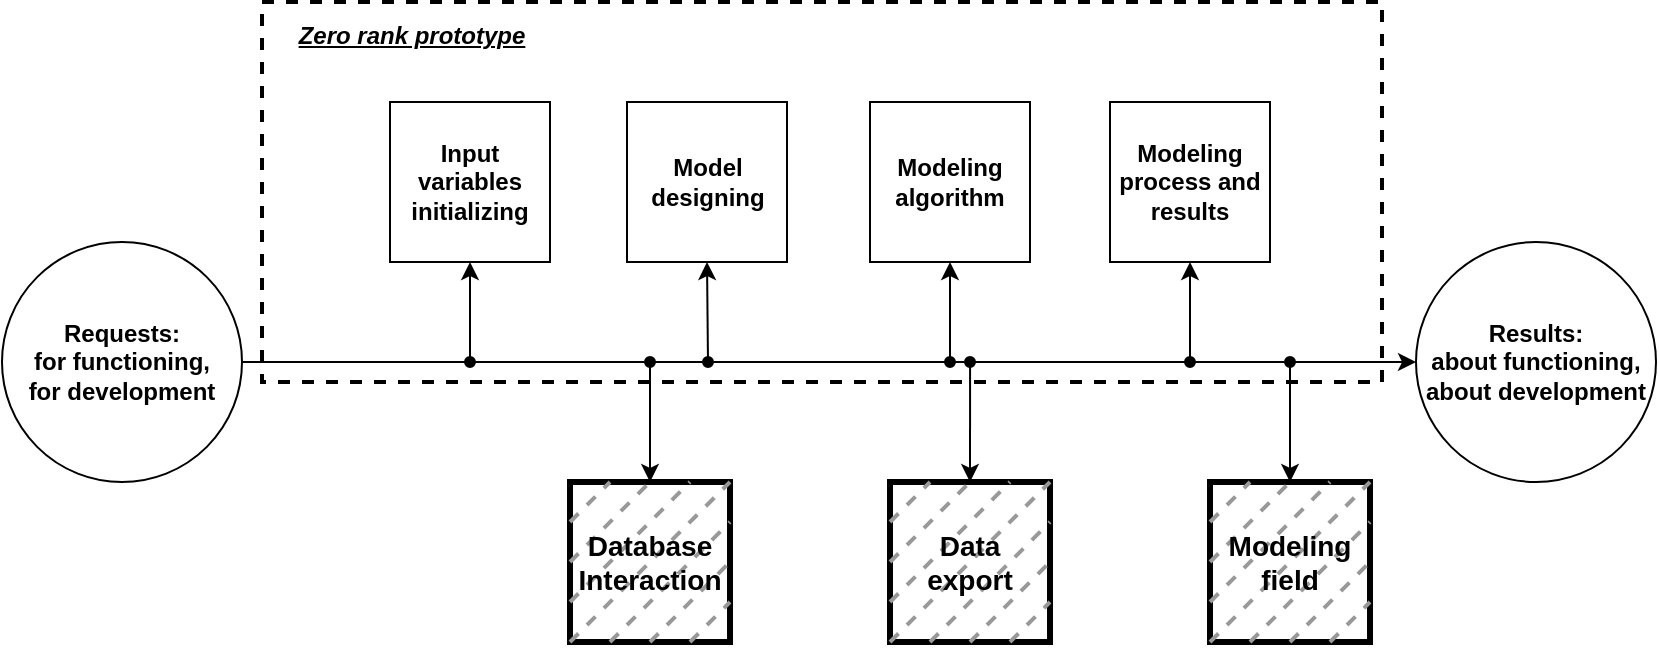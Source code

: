 <mxfile version="13.0.1" type="google"><diagram id="xEJ6SfC2HBzln0vdkTqy" name="Page-1"><mxGraphModel dx="782" dy="483" grid="1" gridSize="10" guides="1" tooltips="1" connect="1" arrows="1" fold="1" page="1" pageScale="1" pageWidth="827" pageHeight="1169" math="0" shadow="0"><root><mxCell id="0"/><mxCell id="1" parent="0"/><mxCell id="wIq5wJt1KiGB1cdl9-gl-30" value="" style="rounded=0;whiteSpace=wrap;html=1;strokeWidth=2;fillColor=none;dashed=1;perimeterSpacing=0;" vertex="1" parent="1"><mxGeometry x="130" y="80" width="560" height="190" as="geometry"/></mxCell><mxCell id="wIq5wJt1KiGB1cdl9-gl-32" style="edgeStyle=none;rounded=0;orthogonalLoop=1;jettySize=auto;html=1;exitX=0.5;exitY=0;exitDx=0;exitDy=0;startArrow=classic;startFill=1;endArrow=none;endFill=0;" edge="1" parent="1" source="wIq5wJt1KiGB1cdl9-gl-2"><mxGeometry relative="1" as="geometry"><mxPoint x="324" y="260" as="targetPoint"/></mxGeometry></mxCell><mxCell id="wIq5wJt1KiGB1cdl9-gl-2" value="" style="whiteSpace=wrap;html=1;aspect=fixed;horizontal=1;verticalAlign=middle;labelBackgroundColor=#ffffff;strokeWidth=3;" vertex="1" parent="1"><mxGeometry x="284" y="320" width="80" height="80" as="geometry"/></mxCell><mxCell id="wIq5wJt1KiGB1cdl9-gl-33" style="edgeStyle=none;rounded=0;orthogonalLoop=1;jettySize=auto;html=1;exitX=0.5;exitY=0;exitDx=0;exitDy=0;startArrow=classic;startFill=1;endArrow=none;endFill=0;" edge="1" parent="1"><mxGeometry relative="1" as="geometry"><mxPoint x="484.047" y="260" as="targetPoint"/><mxPoint x="484" y="320" as="sourcePoint"/></mxGeometry></mxCell><mxCell id="wIq5wJt1KiGB1cdl9-gl-34" style="edgeStyle=none;rounded=0;orthogonalLoop=1;jettySize=auto;html=1;exitX=0.5;exitY=0;exitDx=0;exitDy=0;startArrow=classic;startFill=1;endArrow=none;endFill=0;" edge="1" parent="1"><mxGeometry relative="1" as="geometry"><mxPoint x="644" y="260" as="targetPoint"/><mxPoint x="644" y="320" as="sourcePoint"/></mxGeometry></mxCell><mxCell id="wIq5wJt1KiGB1cdl9-gl-20" style="edgeStyle=none;rounded=0;orthogonalLoop=1;jettySize=auto;html=1;exitX=0.5;exitY=1;exitDx=0;exitDy=0;startArrow=classic;startFill=1;endArrow=none;endFill=0;" edge="1" parent="1" source="wIq5wJt1KiGB1cdl9-gl-5"><mxGeometry relative="1" as="geometry"><mxPoint x="474" y="260" as="targetPoint"/></mxGeometry></mxCell><mxCell id="wIq5wJt1KiGB1cdl9-gl-5" value="&lt;b&gt;Modeling algorithm&lt;/b&gt;" style="whiteSpace=wrap;html=1;aspect=fixed;" vertex="1" parent="1"><mxGeometry x="434" y="130" width="80" height="80" as="geometry"/></mxCell><mxCell id="wIq5wJt1KiGB1cdl9-gl-16" style="edgeStyle=orthogonalEdgeStyle;rounded=0;orthogonalLoop=1;jettySize=auto;html=1;exitX=0.5;exitY=1;exitDx=0;exitDy=0;endArrow=none;endFill=0;startArrow=classic;startFill=1;" edge="1" parent="1" source="wIq5wJt1KiGB1cdl9-gl-7"><mxGeometry relative="1" as="geometry"><mxPoint x="234" y="260" as="targetPoint"/></mxGeometry></mxCell><mxCell id="wIq5wJt1KiGB1cdl9-gl-7" value="&lt;b&gt;Input variables initializing&lt;/b&gt;" style="whiteSpace=wrap;html=1;aspect=fixed;" vertex="1" parent="1"><mxGeometry x="194" y="130" width="80" height="80" as="geometry"/></mxCell><mxCell id="wIq5wJt1KiGB1cdl9-gl-21" style="edgeStyle=none;rounded=0;orthogonalLoop=1;jettySize=auto;html=1;exitX=0.5;exitY=1;exitDx=0;exitDy=0;startArrow=classic;startFill=1;endArrow=none;endFill=0;" edge="1" parent="1" source="wIq5wJt1KiGB1cdl9-gl-8"><mxGeometry relative="1" as="geometry"><mxPoint x="594" y="260" as="targetPoint"/></mxGeometry></mxCell><mxCell id="wIq5wJt1KiGB1cdl9-gl-8" value="&lt;b&gt;Modeling process and results&lt;/b&gt;" style="whiteSpace=wrap;html=1;aspect=fixed;" vertex="1" parent="1"><mxGeometry x="554" y="130" width="80" height="80" as="geometry"/></mxCell><mxCell id="wIq5wJt1KiGB1cdl9-gl-18" style="rounded=0;orthogonalLoop=1;jettySize=auto;html=1;exitX=0.5;exitY=1;exitDx=0;exitDy=0;startArrow=classic;startFill=1;endArrow=none;endFill=0;" edge="1" parent="1" source="wIq5wJt1KiGB1cdl9-gl-9"><mxGeometry relative="1" as="geometry"><mxPoint x="353" y="260" as="targetPoint"/></mxGeometry></mxCell><mxCell id="wIq5wJt1KiGB1cdl9-gl-9" value="&lt;b&gt;Model designing&lt;/b&gt;" style="whiteSpace=wrap;html=1;aspect=fixed;" vertex="1" parent="1"><mxGeometry x="312.5" y="130" width="80" height="80" as="geometry"/></mxCell><mxCell id="wIq5wJt1KiGB1cdl9-gl-15" style="edgeStyle=orthogonalEdgeStyle;rounded=0;orthogonalLoop=1;jettySize=auto;html=1;exitX=1;exitY=0.5;exitDx=0;exitDy=0;entryX=0;entryY=0.5;entryDx=0;entryDy=0;" edge="1" parent="1" source="wIq5wJt1KiGB1cdl9-gl-22" target="wIq5wJt1KiGB1cdl9-gl-11"><mxGeometry relative="1" as="geometry"/></mxCell><mxCell id="wIq5wJt1KiGB1cdl9-gl-10" value="&lt;b&gt;Requests:&lt;br&gt;for functioning,&lt;br&gt;for development&lt;/b&gt;" style="ellipse;whiteSpace=wrap;html=1;aspect=fixed;" vertex="1" parent="1"><mxGeometry y="200" width="120" height="120" as="geometry"/></mxCell><mxCell id="wIq5wJt1KiGB1cdl9-gl-11" value="&lt;b&gt;Results:&lt;br&gt;about functioning,&lt;br&gt;about development&lt;/b&gt;" style="ellipse;whiteSpace=wrap;html=1;aspect=fixed;" vertex="1" parent="1"><mxGeometry x="707" y="200" width="120" height="120" as="geometry"/></mxCell><mxCell id="wIq5wJt1KiGB1cdl9-gl-22" value="" style="ellipse;whiteSpace=wrap;html=1;aspect=fixed;strokeWidth=1;perimeterSpacing=0;fillColor=#000000;" vertex="1" parent="1"><mxGeometry x="231.5" y="257.5" width="5" height="5" as="geometry"/></mxCell><mxCell id="wIq5wJt1KiGB1cdl9-gl-25" style="edgeStyle=orthogonalEdgeStyle;rounded=0;orthogonalLoop=1;jettySize=auto;html=1;exitX=1;exitY=0.5;exitDx=0;exitDy=0;entryX=0;entryY=0.5;entryDx=0;entryDy=0;endArrow=none;endFill=0;" edge="1" parent="1" source="wIq5wJt1KiGB1cdl9-gl-10" target="wIq5wJt1KiGB1cdl9-gl-22"><mxGeometry relative="1" as="geometry"><mxPoint x="120" y="260" as="sourcePoint"/><mxPoint x="707" y="260" as="targetPoint"/></mxGeometry></mxCell><mxCell id="wIq5wJt1KiGB1cdl9-gl-26" value="" style="ellipse;whiteSpace=wrap;html=1;aspect=fixed;strokeWidth=1;perimeterSpacing=0;fillColor=#000000;" vertex="1" parent="1"><mxGeometry x="350.5" y="257.5" width="5" height="5" as="geometry"/></mxCell><mxCell id="wIq5wJt1KiGB1cdl9-gl-27" value="" style="ellipse;whiteSpace=wrap;html=1;aspect=fixed;strokeWidth=1;perimeterSpacing=0;fillColor=#000000;" vertex="1" parent="1"><mxGeometry x="471.5" y="257.5" width="5" height="5" as="geometry"/></mxCell><mxCell id="wIq5wJt1KiGB1cdl9-gl-29" value="" style="ellipse;whiteSpace=wrap;html=1;aspect=fixed;strokeWidth=1;perimeterSpacing=0;fillColor=#000000;" vertex="1" parent="1"><mxGeometry x="591.5" y="257.5" width="5" height="5" as="geometry"/></mxCell><mxCell id="wIq5wJt1KiGB1cdl9-gl-31" value="&lt;u&gt;&lt;b&gt;&lt;i&gt;Zero rank prototype&lt;/i&gt;&lt;/b&gt;&lt;/u&gt;" style="text;html=1;strokeColor=none;fillColor=none;align=center;verticalAlign=middle;whiteSpace=wrap;rounded=0;dashed=1;glass=0;shadow=0;comic=0;" vertex="1" parent="1"><mxGeometry x="140" y="87" width="130" height="20" as="geometry"/></mxCell><mxCell id="wIq5wJt1KiGB1cdl9-gl-35" value="" style="ellipse;whiteSpace=wrap;html=1;aspect=fixed;strokeWidth=1;perimeterSpacing=0;fillColor=#000000;" vertex="1" parent="1"><mxGeometry x="321.5" y="257.5" width="5" height="5" as="geometry"/></mxCell><mxCell id="wIq5wJt1KiGB1cdl9-gl-36" value="" style="ellipse;whiteSpace=wrap;html=1;aspect=fixed;strokeWidth=1;perimeterSpacing=0;fillColor=#000000;" vertex="1" parent="1"><mxGeometry x="481.5" y="257.5" width="5" height="5" as="geometry"/></mxCell><mxCell id="wIq5wJt1KiGB1cdl9-gl-37" value="" style="ellipse;whiteSpace=wrap;html=1;aspect=fixed;strokeWidth=1;perimeterSpacing=0;fillColor=#000000;" vertex="1" parent="1"><mxGeometry x="641.5" y="257.5" width="5" height="5" as="geometry"/></mxCell><mxCell id="wIq5wJt1KiGB1cdl9-gl-39" value="" style="endArrow=none;dashed=1;entryX=1;entryY=0;entryDx=0;entryDy=0;exitX=0;exitY=1;exitDx=0;exitDy=0;labelBorderColor=none;html=1;rounded=0;strokeColor=#999999;strokeWidth=2;" edge="1" parent="1" source="wIq5wJt1KiGB1cdl9-gl-2" target="wIq5wJt1KiGB1cdl9-gl-2"><mxGeometry width="50" height="50" relative="1" as="geometry"><mxPoint x="200" y="400" as="sourcePoint"/><mxPoint x="250" y="350" as="targetPoint"/></mxGeometry></mxCell><mxCell id="wIq5wJt1KiGB1cdl9-gl-41" value="" style="endArrow=none;dashed=1;html=1;exitX=0;exitY=0.75;exitDx=0;exitDy=0;entryX=0.75;entryY=0;entryDx=0;entryDy=0;labelBackgroundColor=none;noLabel=1;fontColor=none;strokeColor=#999999;strokeWidth=2;" edge="1" parent="1" source="wIq5wJt1KiGB1cdl9-gl-2" target="wIq5wJt1KiGB1cdl9-gl-2"><mxGeometry width="50" height="50" relative="1" as="geometry"><mxPoint x="240" y="260" as="sourcePoint"/><mxPoint x="290" y="210" as="targetPoint"/></mxGeometry></mxCell><mxCell id="wIq5wJt1KiGB1cdl9-gl-42" value="" style="endArrow=none;dashed=1;html=1;exitX=0;exitY=0.5;exitDx=0;exitDy=0;entryX=0.5;entryY=0;entryDx=0;entryDy=0;strokeColor=#999999;strokeWidth=2;" edge="1" parent="1" source="wIq5wJt1KiGB1cdl9-gl-2" target="wIq5wJt1KiGB1cdl9-gl-2"><mxGeometry width="50" height="50" relative="1" as="geometry"><mxPoint x="240" y="260" as="sourcePoint"/><mxPoint x="290" y="210" as="targetPoint"/></mxGeometry></mxCell><mxCell id="wIq5wJt1KiGB1cdl9-gl-43" value="" style="endArrow=none;dashed=1;html=1;exitX=0;exitY=0.25;exitDx=0;exitDy=0;entryX=0.25;entryY=0;entryDx=0;entryDy=0;strokeColor=#999999;strokeWidth=2;" edge="1" parent="1" source="wIq5wJt1KiGB1cdl9-gl-2" target="wIq5wJt1KiGB1cdl9-gl-2"><mxGeometry width="50" height="50" relative="1" as="geometry"><mxPoint x="240" y="260" as="sourcePoint"/><mxPoint x="290" y="210" as="targetPoint"/></mxGeometry></mxCell><mxCell id="wIq5wJt1KiGB1cdl9-gl-44" value="" style="endArrow=none;dashed=1;html=1;exitX=0.25;exitY=1;exitDx=0;exitDy=0;entryX=1;entryY=0.25;entryDx=0;entryDy=0;strokeColor=#999999;strokeWidth=2;" edge="1" parent="1" source="wIq5wJt1KiGB1cdl9-gl-2" target="wIq5wJt1KiGB1cdl9-gl-2"><mxGeometry width="50" height="50" relative="1" as="geometry"><mxPoint x="170" y="260" as="sourcePoint"/><mxPoint x="220" y="210" as="targetPoint"/></mxGeometry></mxCell><mxCell id="wIq5wJt1KiGB1cdl9-gl-45" value="" style="endArrow=none;dashed=1;html=1;exitX=0.5;exitY=1;exitDx=0;exitDy=0;entryX=1;entryY=0.5;entryDx=0;entryDy=0;strokeColor=#999999;strokeWidth=2;" edge="1" parent="1" source="wIq5wJt1KiGB1cdl9-gl-2" target="wIq5wJt1KiGB1cdl9-gl-2"><mxGeometry width="50" height="50" relative="1" as="geometry"><mxPoint x="314.0" y="410" as="sourcePoint"/><mxPoint x="390" y="360" as="targetPoint"/></mxGeometry></mxCell><mxCell id="wIq5wJt1KiGB1cdl9-gl-47" value="" style="endArrow=none;dashed=1;html=1;exitX=0.75;exitY=1;exitDx=0;exitDy=0;entryX=1;entryY=0.75;entryDx=0;entryDy=0;strokeColor=#999999;strokeWidth=2;" edge="1" parent="1" source="wIq5wJt1KiGB1cdl9-gl-2" target="wIq5wJt1KiGB1cdl9-gl-2"><mxGeometry width="50" height="50" relative="1" as="geometry"><mxPoint x="315.5" y="480" as="sourcePoint"/><mxPoint x="355.5" y="440" as="targetPoint"/></mxGeometry></mxCell><mxCell id="wIq5wJt1KiGB1cdl9-gl-48" value="&lt;span style=&quot;font-size: 14px;&quot;&gt;Database Interaction&lt;/span&gt;" style="text;html=1;strokeColor=none;fillColor=none;align=center;verticalAlign=middle;whiteSpace=wrap;rounded=0;shadow=0;glass=0;dashed=1;comic=0;labelBackgroundColor=none;strokeWidth=1;spacing=0;fontStyle=1;labelBorderColor=none;fontColor=#000000;labelPosition=center;verticalLabelPosition=middle;horizontal=1;fontSize=14;" vertex="1" parent="1"><mxGeometry x="304" y="350" width="40" height="20" as="geometry"/></mxCell><mxCell id="wIq5wJt1KiGB1cdl9-gl-60" value="" style="whiteSpace=wrap;html=1;aspect=fixed;horizontal=1;verticalAlign=middle;labelBackgroundColor=#ffffff;strokeWidth=3;" vertex="1" parent="1"><mxGeometry x="444" y="320" width="80" height="80" as="geometry"/></mxCell><mxCell id="wIq5wJt1KiGB1cdl9-gl-61" value="" style="endArrow=none;dashed=1;entryX=1;entryY=0;entryDx=0;entryDy=0;exitX=0;exitY=1;exitDx=0;exitDy=0;labelBorderColor=none;html=1;rounded=0;strokeColor=#999999;strokeWidth=2;" edge="1" parent="1" source="wIq5wJt1KiGB1cdl9-gl-60" target="wIq5wJt1KiGB1cdl9-gl-60"><mxGeometry width="50" height="50" relative="1" as="geometry"><mxPoint x="360" y="400" as="sourcePoint"/><mxPoint x="410" y="350" as="targetPoint"/></mxGeometry></mxCell><mxCell id="wIq5wJt1KiGB1cdl9-gl-62" value="" style="endArrow=none;dashed=1;html=1;exitX=0;exitY=0.75;exitDx=0;exitDy=0;entryX=0.75;entryY=0;entryDx=0;entryDy=0;labelBackgroundColor=none;noLabel=1;fontColor=none;strokeColor=#999999;strokeWidth=2;" edge="1" parent="1" source="wIq5wJt1KiGB1cdl9-gl-60" target="wIq5wJt1KiGB1cdl9-gl-60"><mxGeometry width="50" height="50" relative="1" as="geometry"><mxPoint x="400" y="260" as="sourcePoint"/><mxPoint x="450" y="210" as="targetPoint"/></mxGeometry></mxCell><mxCell id="wIq5wJt1KiGB1cdl9-gl-63" value="" style="endArrow=none;dashed=1;html=1;exitX=0;exitY=0.5;exitDx=0;exitDy=0;entryX=0.5;entryY=0;entryDx=0;entryDy=0;strokeColor=#999999;strokeWidth=2;" edge="1" parent="1" source="wIq5wJt1KiGB1cdl9-gl-60" target="wIq5wJt1KiGB1cdl9-gl-60"><mxGeometry width="50" height="50" relative="1" as="geometry"><mxPoint x="400" y="260" as="sourcePoint"/><mxPoint x="450" y="210" as="targetPoint"/></mxGeometry></mxCell><mxCell id="wIq5wJt1KiGB1cdl9-gl-64" value="" style="endArrow=none;dashed=1;html=1;exitX=0;exitY=0.25;exitDx=0;exitDy=0;entryX=0.25;entryY=0;entryDx=0;entryDy=0;strokeColor=#999999;strokeWidth=2;" edge="1" parent="1" source="wIq5wJt1KiGB1cdl9-gl-60" target="wIq5wJt1KiGB1cdl9-gl-60"><mxGeometry width="50" height="50" relative="1" as="geometry"><mxPoint x="400" y="260" as="sourcePoint"/><mxPoint x="450" y="210" as="targetPoint"/></mxGeometry></mxCell><mxCell id="wIq5wJt1KiGB1cdl9-gl-65" value="" style="endArrow=none;dashed=1;html=1;exitX=0.25;exitY=1;exitDx=0;exitDy=0;entryX=1;entryY=0.25;entryDx=0;entryDy=0;strokeColor=#999999;strokeWidth=2;" edge="1" parent="1" source="wIq5wJt1KiGB1cdl9-gl-60" target="wIq5wJt1KiGB1cdl9-gl-60"><mxGeometry width="50" height="50" relative="1" as="geometry"><mxPoint x="330" y="260" as="sourcePoint"/><mxPoint x="380" y="210" as="targetPoint"/></mxGeometry></mxCell><mxCell id="wIq5wJt1KiGB1cdl9-gl-66" value="" style="endArrow=none;dashed=1;html=1;exitX=0.5;exitY=1;exitDx=0;exitDy=0;entryX=1;entryY=0.5;entryDx=0;entryDy=0;strokeColor=#999999;strokeWidth=2;" edge="1" parent="1" source="wIq5wJt1KiGB1cdl9-gl-60" target="wIq5wJt1KiGB1cdl9-gl-60"><mxGeometry width="50" height="50" relative="1" as="geometry"><mxPoint x="474.0" y="410" as="sourcePoint"/><mxPoint x="550" y="360" as="targetPoint"/></mxGeometry></mxCell><mxCell id="wIq5wJt1KiGB1cdl9-gl-67" value="" style="endArrow=none;dashed=1;html=1;exitX=0.75;exitY=1;exitDx=0;exitDy=0;entryX=1;entryY=0.75;entryDx=0;entryDy=0;strokeColor=#999999;strokeWidth=2;" edge="1" parent="1" source="wIq5wJt1KiGB1cdl9-gl-60" target="wIq5wJt1KiGB1cdl9-gl-60"><mxGeometry width="50" height="50" relative="1" as="geometry"><mxPoint x="475.5" y="480" as="sourcePoint"/><mxPoint x="515.5" y="440" as="targetPoint"/></mxGeometry></mxCell><mxCell id="wIq5wJt1KiGB1cdl9-gl-68" value="&lt;span style=&quot;font-size: 14px&quot;&gt;Data export&lt;/span&gt;" style="text;html=1;strokeColor=none;fillColor=none;align=center;verticalAlign=middle;whiteSpace=wrap;rounded=0;shadow=0;glass=0;dashed=1;comic=0;labelBackgroundColor=none;strokeWidth=1;spacing=0;fontStyle=1;labelBorderColor=none;fontColor=#000000;labelPosition=center;verticalLabelPosition=middle;horizontal=1;fontSize=14;" vertex="1" parent="1"><mxGeometry x="464" y="350" width="40" height="20" as="geometry"/></mxCell><mxCell id="wIq5wJt1KiGB1cdl9-gl-69" value="" style="whiteSpace=wrap;html=1;aspect=fixed;horizontal=1;verticalAlign=middle;labelBackgroundColor=#ffffff;strokeWidth=3;" vertex="1" parent="1"><mxGeometry x="604" y="320" width="80" height="80" as="geometry"/></mxCell><mxCell id="wIq5wJt1KiGB1cdl9-gl-70" value="" style="endArrow=none;dashed=1;entryX=1;entryY=0;entryDx=0;entryDy=0;exitX=0;exitY=1;exitDx=0;exitDy=0;labelBorderColor=none;html=1;rounded=0;strokeColor=#999999;strokeWidth=2;" edge="1" parent="1" source="wIq5wJt1KiGB1cdl9-gl-69" target="wIq5wJt1KiGB1cdl9-gl-69"><mxGeometry width="50" height="50" relative="1" as="geometry"><mxPoint x="520" y="400" as="sourcePoint"/><mxPoint x="570" y="350" as="targetPoint"/></mxGeometry></mxCell><mxCell id="wIq5wJt1KiGB1cdl9-gl-71" value="" style="endArrow=none;dashed=1;html=1;exitX=0;exitY=0.75;exitDx=0;exitDy=0;entryX=0.75;entryY=0;entryDx=0;entryDy=0;labelBackgroundColor=none;noLabel=1;fontColor=none;strokeColor=#999999;strokeWidth=2;" edge="1" parent="1" source="wIq5wJt1KiGB1cdl9-gl-69" target="wIq5wJt1KiGB1cdl9-gl-69"><mxGeometry width="50" height="50" relative="1" as="geometry"><mxPoint x="560" y="260" as="sourcePoint"/><mxPoint x="610" y="210" as="targetPoint"/></mxGeometry></mxCell><mxCell id="wIq5wJt1KiGB1cdl9-gl-72" value="" style="endArrow=none;dashed=1;html=1;exitX=0;exitY=0.5;exitDx=0;exitDy=0;entryX=0.5;entryY=0;entryDx=0;entryDy=0;strokeColor=#999999;strokeWidth=2;" edge="1" parent="1" source="wIq5wJt1KiGB1cdl9-gl-69" target="wIq5wJt1KiGB1cdl9-gl-69"><mxGeometry width="50" height="50" relative="1" as="geometry"><mxPoint x="560" y="260" as="sourcePoint"/><mxPoint x="610" y="210" as="targetPoint"/></mxGeometry></mxCell><mxCell id="wIq5wJt1KiGB1cdl9-gl-73" value="" style="endArrow=none;dashed=1;html=1;exitX=0;exitY=0.25;exitDx=0;exitDy=0;entryX=0.25;entryY=0;entryDx=0;entryDy=0;strokeColor=#999999;strokeWidth=2;" edge="1" parent="1" source="wIq5wJt1KiGB1cdl9-gl-69" target="wIq5wJt1KiGB1cdl9-gl-69"><mxGeometry width="50" height="50" relative="1" as="geometry"><mxPoint x="560" y="260" as="sourcePoint"/><mxPoint x="610" y="210" as="targetPoint"/></mxGeometry></mxCell><mxCell id="wIq5wJt1KiGB1cdl9-gl-74" value="" style="endArrow=none;dashed=1;html=1;exitX=0.25;exitY=1;exitDx=0;exitDy=0;entryX=1;entryY=0.25;entryDx=0;entryDy=0;strokeColor=#999999;strokeWidth=2;" edge="1" parent="1" source="wIq5wJt1KiGB1cdl9-gl-69" target="wIq5wJt1KiGB1cdl9-gl-69"><mxGeometry width="50" height="50" relative="1" as="geometry"><mxPoint x="490" y="260" as="sourcePoint"/><mxPoint x="540" y="210" as="targetPoint"/></mxGeometry></mxCell><mxCell id="wIq5wJt1KiGB1cdl9-gl-75" value="" style="endArrow=none;dashed=1;html=1;exitX=0.5;exitY=1;exitDx=0;exitDy=0;entryX=1;entryY=0.5;entryDx=0;entryDy=0;strokeColor=#999999;strokeWidth=2;" edge="1" parent="1" source="wIq5wJt1KiGB1cdl9-gl-69" target="wIq5wJt1KiGB1cdl9-gl-69"><mxGeometry width="50" height="50" relative="1" as="geometry"><mxPoint x="634.0" y="410" as="sourcePoint"/><mxPoint x="710" y="360" as="targetPoint"/></mxGeometry></mxCell><mxCell id="wIq5wJt1KiGB1cdl9-gl-76" value="" style="endArrow=none;dashed=1;html=1;exitX=0.75;exitY=1;exitDx=0;exitDy=0;entryX=1;entryY=0.75;entryDx=0;entryDy=0;strokeColor=#999999;strokeWidth=2;" edge="1" parent="1" source="wIq5wJt1KiGB1cdl9-gl-69" target="wIq5wJt1KiGB1cdl9-gl-69"><mxGeometry width="50" height="50" relative="1" as="geometry"><mxPoint x="635.5" y="480" as="sourcePoint"/><mxPoint x="675.5" y="440" as="targetPoint"/></mxGeometry></mxCell><mxCell id="wIq5wJt1KiGB1cdl9-gl-77" value="Modeling field" style="text;html=1;strokeColor=none;fillColor=none;align=center;verticalAlign=middle;whiteSpace=wrap;rounded=0;shadow=0;glass=0;dashed=1;comic=0;labelBackgroundColor=none;strokeWidth=1;spacing=0;fontStyle=1;labelBorderColor=none;fontColor=#000000;labelPosition=center;verticalLabelPosition=middle;horizontal=1;fontSize=14;" vertex="1" parent="1"><mxGeometry x="624" y="350" width="40" height="20" as="geometry"/></mxCell></root></mxGraphModel></diagram></mxfile>